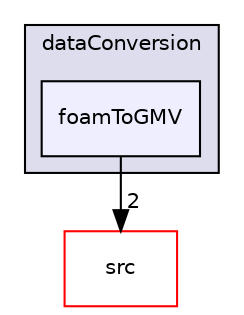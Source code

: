 digraph "applications/utilities/postProcessing/dataConversion/foamToGMV" {
  bgcolor=transparent;
  compound=true
  node [ fontsize="10", fontname="Helvetica"];
  edge [ labelfontsize="10", labelfontname="Helvetica"];
  subgraph clusterdir_287a8ee951d3c46055211652d30251ed {
    graph [ bgcolor="#ddddee", pencolor="black", label="dataConversion" fontname="Helvetica", fontsize="10", URL="dir_287a8ee951d3c46055211652d30251ed.html"]
  dir_f51c38cbd2cfe15d2372eda7968eb47d [shape=box, label="foamToGMV", style="filled", fillcolor="#eeeeff", pencolor="black", URL="dir_f51c38cbd2cfe15d2372eda7968eb47d.html"];
  }
  dir_68267d1309a1af8e8297ef4c3efbcdba [shape=box label="src" color="red" URL="dir_68267d1309a1af8e8297ef4c3efbcdba.html"];
  dir_f51c38cbd2cfe15d2372eda7968eb47d->dir_68267d1309a1af8e8297ef4c3efbcdba [headlabel="2", labeldistance=1.5 headhref="dir_000623_000735.html"];
}
